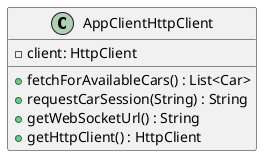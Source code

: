 @startuml
'https://plantuml.com/class-diagram


class AppClientHttpClient {
    - client: HttpClient
    + fetchForAvailableCars() : List<Car>
    + requestCarSession(String) : String
    + getWebSocketUrl() : String
    + getHttpClient() : HttpClient
}

@enduml